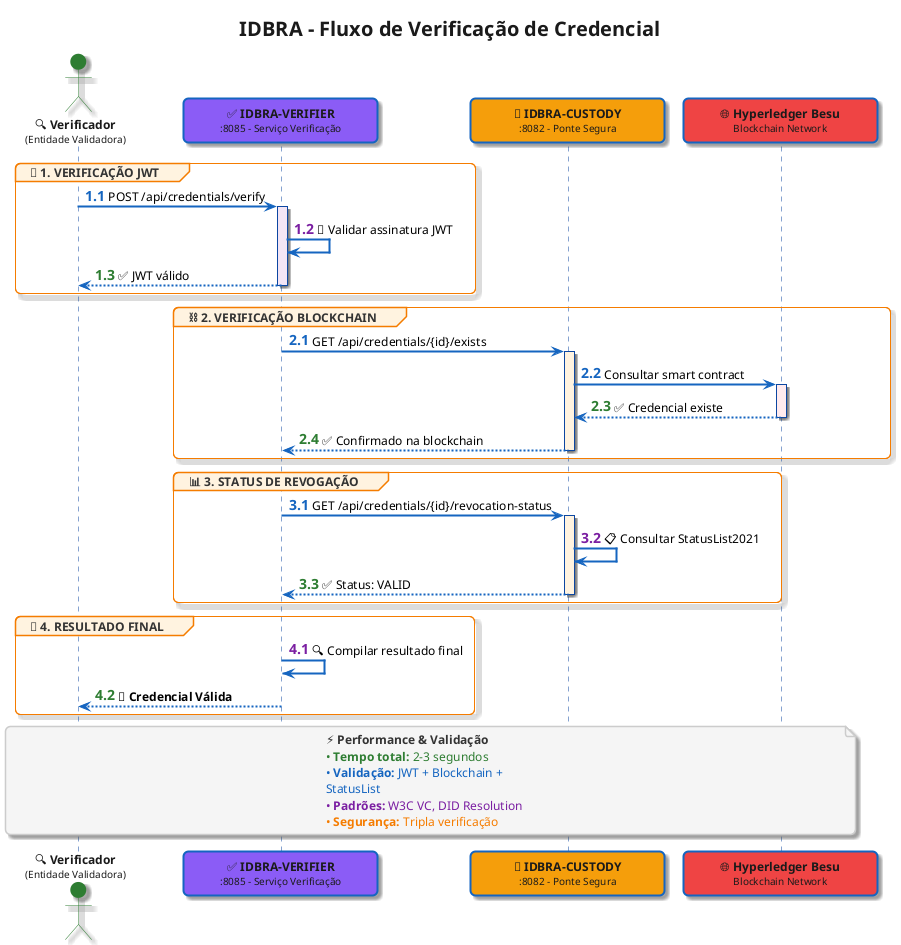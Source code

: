 @startuml
!theme vibrant

skinparam {
  backgroundColor transparent
  roundcorner 10
  shadowing true

  sequenceArrowColor #1565C0
  sequenceArrowThickness 2
  sequenceLifeLineBackgroundColor #E3F2FD
  sequenceLifeLineBorderColor #0D47A1
  sequenceLifeLineBorderThickness 2

  sequenceParticipantBackgroundColor #FFFFFF
  sequenceParticipantBorderColor #1565C0
  sequenceParticipantBorderThickness 2
  sequenceParticipantFontColor #1A1A1A

  sequenceActorBackgroundColor #E8F5E8
  sequenceActorBorderColor #2E7D32
  sequenceActorFontColor #1A1A1A

  sequenceGroupBackgroundColor #FFF3E0
  sequenceGroupBorderColor #F57C00
  sequenceGroupHeaderFontColor #333333

  noteFontColor #333333
  noteBackgroundColor #F5F5F5
  noteBorderColor #CCCCCC

  defaultFontName "SF Pro Display"
  defaultFontSize 12
  sequenceMessageAlign left

  minClassWidth 180
  wrapWidth 200
}

title <size:20><color:#1A1A1A><b>IDBRA - Fluxo de Verificação de Credencial</b></color></size>

actor "🔍 **Verificador**\n<size:10>(Entidade Validadora)</size>" as VERIFIER_USER #2E7D32
participant "✅ **IDBRA-VERIFIER**\n<size:10>:8085 - Serviço Verificação</size>" as VERIFIER #8b5cf6
participant "🔐 **IDBRA-CUSTODY**\n<size:10>:8082 - Ponte Segura</size>" as CUSTODY #f59e0b
participant "🌐 **Hyperledger Besu**\n<size:10>Blockchain Network</size>" as BESU #ef4444

group <color:#333333><b>🔐 1. VERIFICAÇÃO JWT</b></color>
  VERIFIER_USER -> VERIFIER: <color:#1565C0><size:14><b>1.1</b></size></color> POST /api/credentials/verify
  activate VERIFIER #F3E5F5

  VERIFIER -> VERIFIER: <color:#7B1FA2><size:14><b>1.2</b></size></color> 🔐 Validar assinatura JWT

  VERIFIER --> VERIFIER_USER: <color:#2E7D32><size:14><b>1.3</b></size></color> ✅ JWT válido
  deactivate VERIFIER
end

group <color:#333333><b>⛓️ 2. VERIFICAÇÃO BLOCKCHAIN</b></color>
  VERIFIER -> CUSTODY: <color:#1565C0><size:14><b>2.1</b></size></color> GET /api/credentials/{id}/exists
  activate CUSTODY #FFF3E0

  CUSTODY -> BESU: <color:#1565C0><size:14><b>2.2</b></size></color> Consultar smart contract
  activate BESU #FFEBEE

  BESU --> CUSTODY: <color:#2E7D32><size:14><b>2.3</b></size></color> ✅ Credencial existe
  deactivate BESU

  CUSTODY --> VERIFIER: <color:#2E7D32><size:14><b>2.4</b></size></color> ✅ Confirmado na blockchain
  deactivate CUSTODY
end

group <color:#333333><b>📊 3. STATUS DE REVOGAÇÃO</b></color>
  VERIFIER -> CUSTODY: <color:#1565C0><size:14><b>3.1</b></size></color> GET /api/credentials/{id}/revocation-status
  activate CUSTODY #FFF3E0

  CUSTODY -> CUSTODY: <color:#7B1FA2><size:14><b>3.2</b></size></color> 📋 Consultar StatusList2021

  CUSTODY --> VERIFIER: <color:#2E7D32><size:14><b>3.3</b></size></color> ✅ Status: VALID
  deactivate CUSTODY
end

group <color:#333333><b>🎯 4. RESULTADO FINAL</b></color>
  VERIFIER -> VERIFIER: <color:#7B1FA2><size:14><b>4.1</b></size></color> 🔍 Compilar resultado final

  VERIFIER --> VERIFIER_USER: <color:#2E7D32><size:14><b>4.2</b></size></color> 🎉 **Credencial Válida**
end

note over VERIFIER_USER, BESU #F5F5F5
  <color:#333333><b>⚡ Performance & Validação</b></color>
  <color:#2E7D32>• <b>Tempo total:</b> 2-3 segundos</color>
  <color:#1565C0>• <b>Validação:</b> JWT + Blockchain + StatusList</color>
  <color:#7B1FA2>• <b>Padrões:</b> W3C VC, DID Resolution</color>
  <color:#F57C00>• <b>Segurança:</b> Tripla verificação</color>
end note

@enduml
